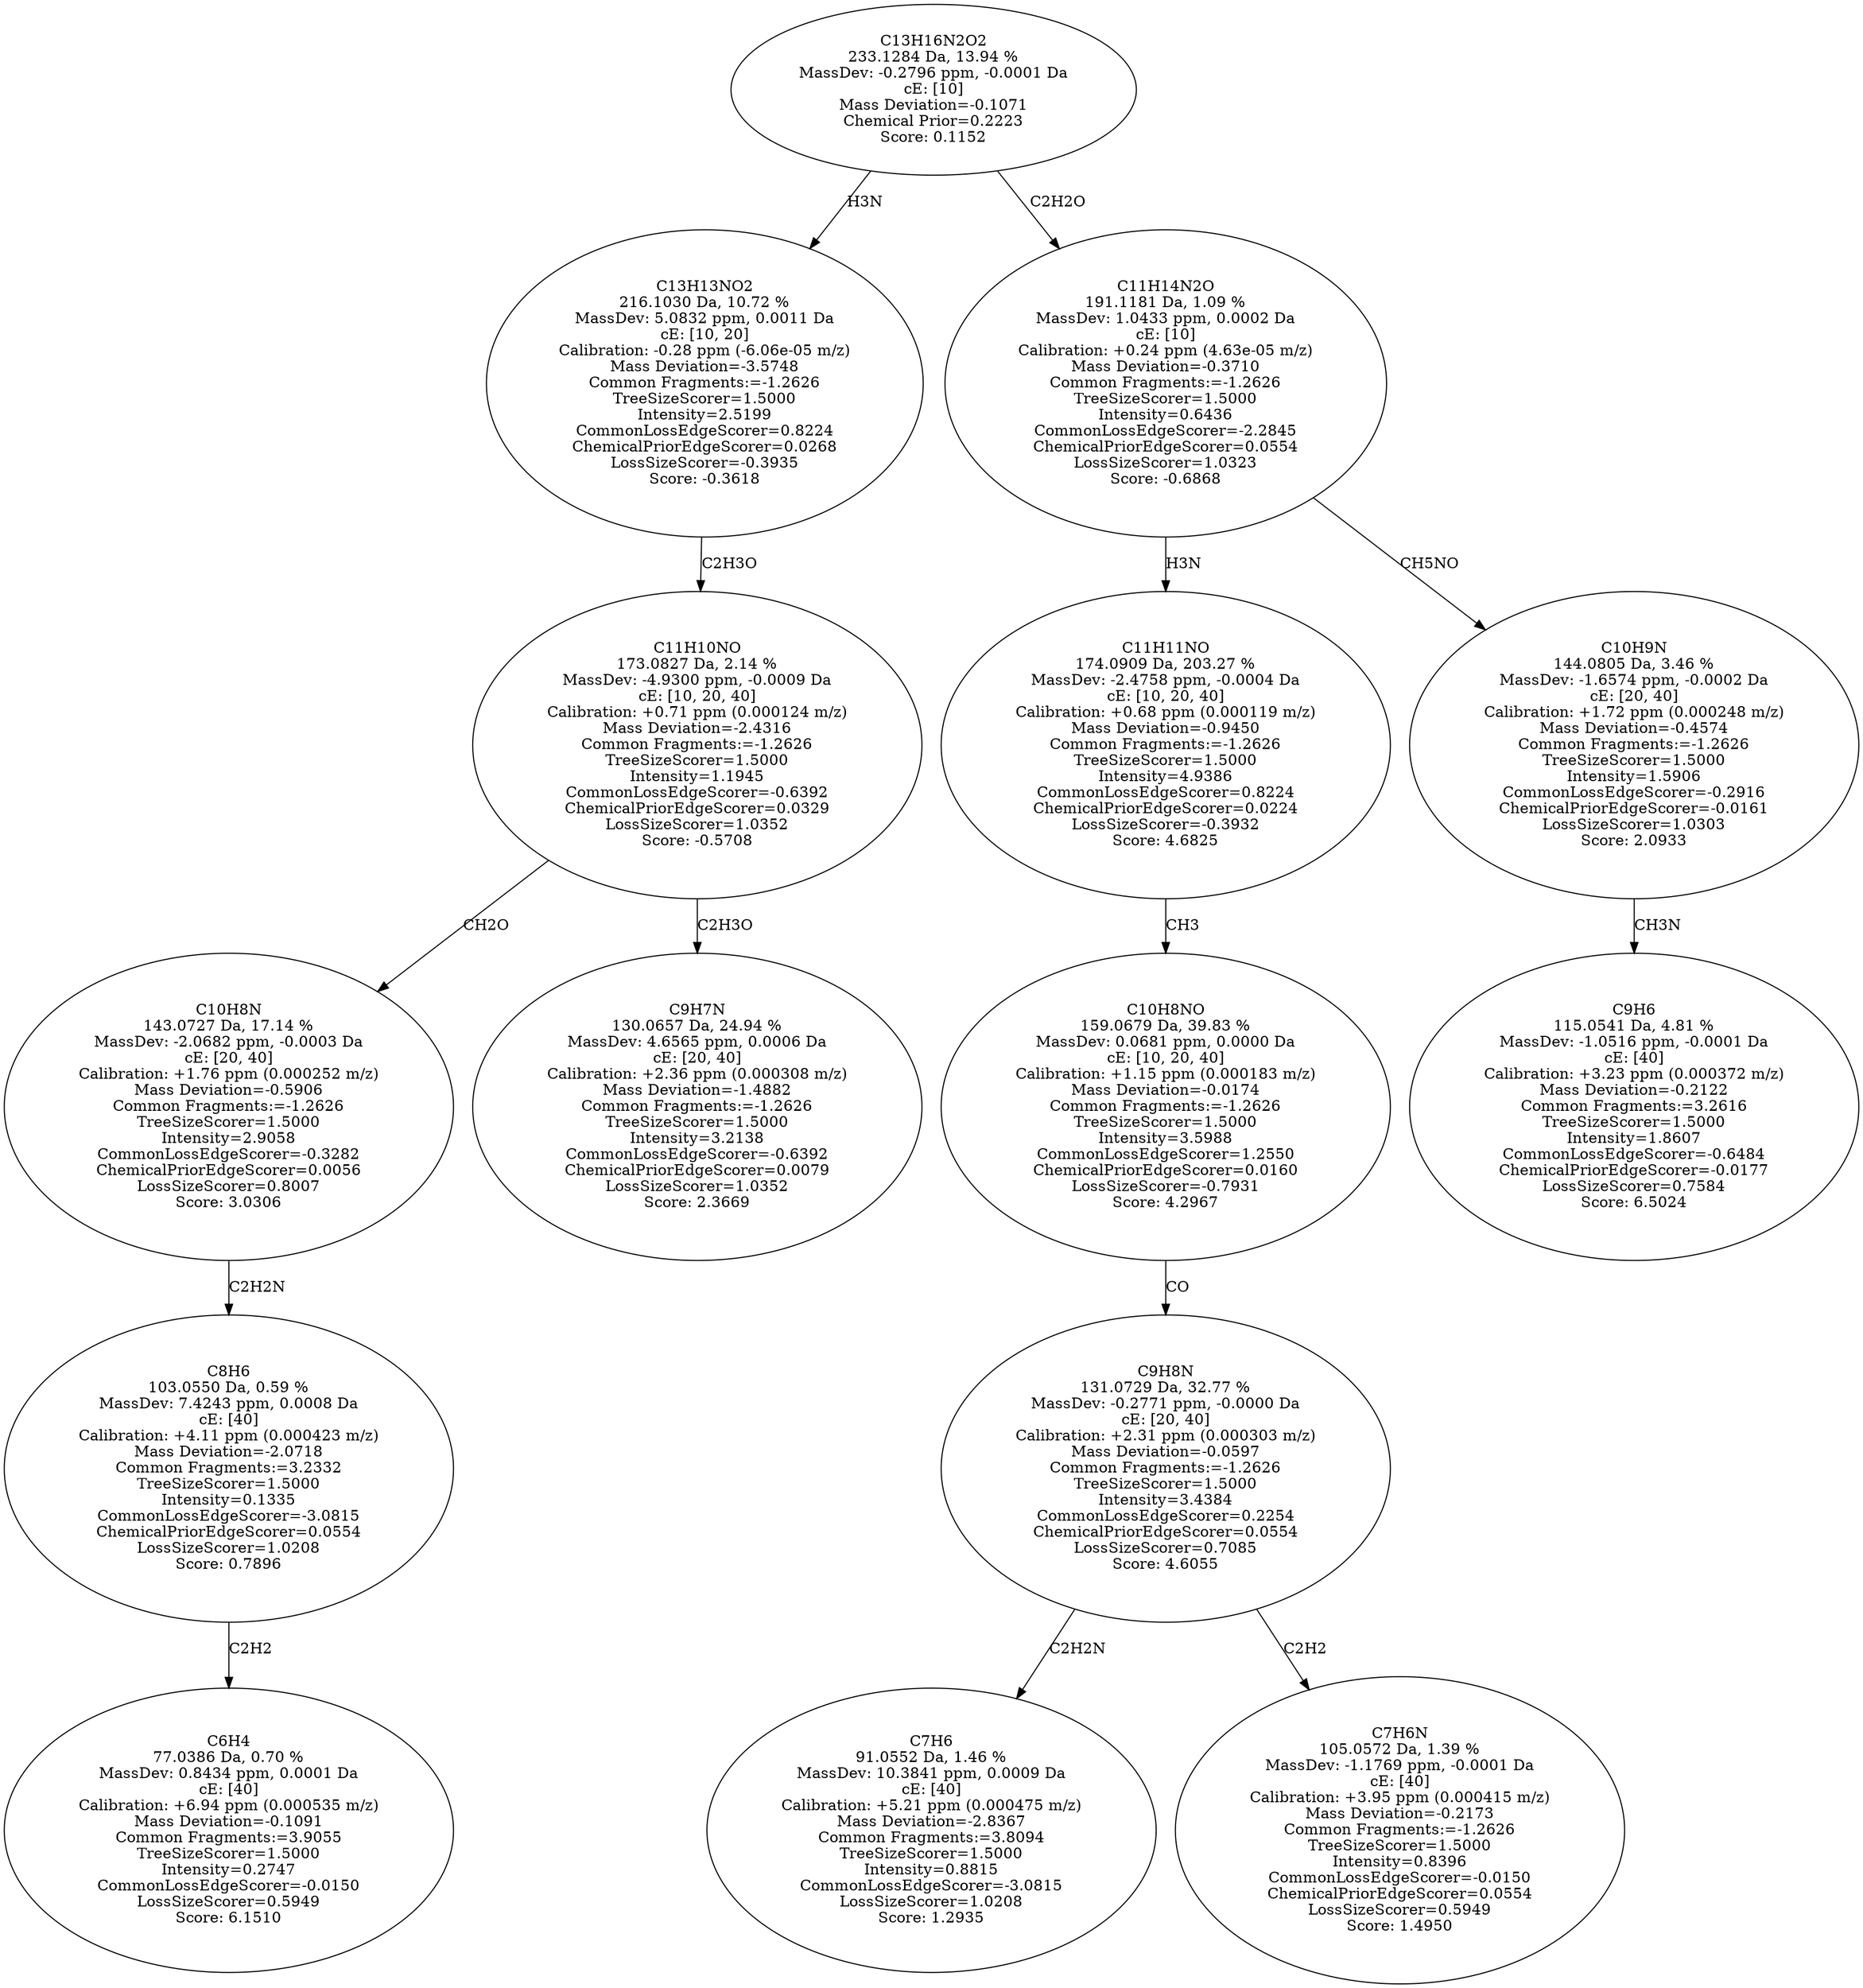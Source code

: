 strict digraph {
v1 [label="C6H4\n77.0386 Da, 0.70 %\nMassDev: 0.8434 ppm, 0.0001 Da\ncE: [40]\nCalibration: +6.94 ppm (0.000535 m/z)\nMass Deviation=-0.1091\nCommon Fragments:=3.9055\nTreeSizeScorer=1.5000\nIntensity=0.2747\nCommonLossEdgeScorer=-0.0150\nLossSizeScorer=0.5949\nScore: 6.1510"];
v2 [label="C8H6\n103.0550 Da, 0.59 %\nMassDev: 7.4243 ppm, 0.0008 Da\ncE: [40]\nCalibration: +4.11 ppm (0.000423 m/z)\nMass Deviation=-2.0718\nCommon Fragments:=3.2332\nTreeSizeScorer=1.5000\nIntensity=0.1335\nCommonLossEdgeScorer=-3.0815\nChemicalPriorEdgeScorer=0.0554\nLossSizeScorer=1.0208\nScore: 0.7896"];
v3 [label="C10H8N\n143.0727 Da, 17.14 %\nMassDev: -2.0682 ppm, -0.0003 Da\ncE: [20, 40]\nCalibration: +1.76 ppm (0.000252 m/z)\nMass Deviation=-0.5906\nCommon Fragments:=-1.2626\nTreeSizeScorer=1.5000\nIntensity=2.9058\nCommonLossEdgeScorer=-0.3282\nChemicalPriorEdgeScorer=0.0056\nLossSizeScorer=0.8007\nScore: 3.0306"];
v4 [label="C9H7N\n130.0657 Da, 24.94 %\nMassDev: 4.6565 ppm, 0.0006 Da\ncE: [20, 40]\nCalibration: +2.36 ppm (0.000308 m/z)\nMass Deviation=-1.4882\nCommon Fragments:=-1.2626\nTreeSizeScorer=1.5000\nIntensity=3.2138\nCommonLossEdgeScorer=-0.6392\nChemicalPriorEdgeScorer=0.0079\nLossSizeScorer=1.0352\nScore: 2.3669"];
v5 [label="C11H10NO\n173.0827 Da, 2.14 %\nMassDev: -4.9300 ppm, -0.0009 Da\ncE: [10, 20, 40]\nCalibration: +0.71 ppm (0.000124 m/z)\nMass Deviation=-2.4316\nCommon Fragments:=-1.2626\nTreeSizeScorer=1.5000\nIntensity=1.1945\nCommonLossEdgeScorer=-0.6392\nChemicalPriorEdgeScorer=0.0329\nLossSizeScorer=1.0352\nScore: -0.5708"];
v6 [label="C13H13NO2\n216.1030 Da, 10.72 %\nMassDev: 5.0832 ppm, 0.0011 Da\ncE: [10, 20]\nCalibration: -0.28 ppm (-6.06e-05 m/z)\nMass Deviation=-3.5748\nCommon Fragments:=-1.2626\nTreeSizeScorer=1.5000\nIntensity=2.5199\nCommonLossEdgeScorer=0.8224\nChemicalPriorEdgeScorer=0.0268\nLossSizeScorer=-0.3935\nScore: -0.3618"];
v7 [label="C7H6\n91.0552 Da, 1.46 %\nMassDev: 10.3841 ppm, 0.0009 Da\ncE: [40]\nCalibration: +5.21 ppm (0.000475 m/z)\nMass Deviation=-2.8367\nCommon Fragments:=3.8094\nTreeSizeScorer=1.5000\nIntensity=0.8815\nCommonLossEdgeScorer=-3.0815\nLossSizeScorer=1.0208\nScore: 1.2935"];
v8 [label="C7H6N\n105.0572 Da, 1.39 %\nMassDev: -1.1769 ppm, -0.0001 Da\ncE: [40]\nCalibration: +3.95 ppm (0.000415 m/z)\nMass Deviation=-0.2173\nCommon Fragments:=-1.2626\nTreeSizeScorer=1.5000\nIntensity=0.8396\nCommonLossEdgeScorer=-0.0150\nChemicalPriorEdgeScorer=0.0554\nLossSizeScorer=0.5949\nScore: 1.4950"];
v9 [label="C9H8N\n131.0729 Da, 32.77 %\nMassDev: -0.2771 ppm, -0.0000 Da\ncE: [20, 40]\nCalibration: +2.31 ppm (0.000303 m/z)\nMass Deviation=-0.0597\nCommon Fragments:=-1.2626\nTreeSizeScorer=1.5000\nIntensity=3.4384\nCommonLossEdgeScorer=0.2254\nChemicalPriorEdgeScorer=0.0554\nLossSizeScorer=0.7085\nScore: 4.6055"];
v10 [label="C10H8NO\n159.0679 Da, 39.83 %\nMassDev: 0.0681 ppm, 0.0000 Da\ncE: [10, 20, 40]\nCalibration: +1.15 ppm (0.000183 m/z)\nMass Deviation=-0.0174\nCommon Fragments:=-1.2626\nTreeSizeScorer=1.5000\nIntensity=3.5988\nCommonLossEdgeScorer=1.2550\nChemicalPriorEdgeScorer=0.0160\nLossSizeScorer=-0.7931\nScore: 4.2967"];
v11 [label="C11H11NO\n174.0909 Da, 203.27 %\nMassDev: -2.4758 ppm, -0.0004 Da\ncE: [10, 20, 40]\nCalibration: +0.68 ppm (0.000119 m/z)\nMass Deviation=-0.9450\nCommon Fragments:=-1.2626\nTreeSizeScorer=1.5000\nIntensity=4.9386\nCommonLossEdgeScorer=0.8224\nChemicalPriorEdgeScorer=0.0224\nLossSizeScorer=-0.3932\nScore: 4.6825"];
v12 [label="C9H6\n115.0541 Da, 4.81 %\nMassDev: -1.0516 ppm, -0.0001 Da\ncE: [40]\nCalibration: +3.23 ppm (0.000372 m/z)\nMass Deviation=-0.2122\nCommon Fragments:=3.2616\nTreeSizeScorer=1.5000\nIntensity=1.8607\nCommonLossEdgeScorer=-0.6484\nChemicalPriorEdgeScorer=-0.0177\nLossSizeScorer=0.7584\nScore: 6.5024"];
v13 [label="C10H9N\n144.0805 Da, 3.46 %\nMassDev: -1.6574 ppm, -0.0002 Da\ncE: [20, 40]\nCalibration: +1.72 ppm (0.000248 m/z)\nMass Deviation=-0.4574\nCommon Fragments:=-1.2626\nTreeSizeScorer=1.5000\nIntensity=1.5906\nCommonLossEdgeScorer=-0.2916\nChemicalPriorEdgeScorer=-0.0161\nLossSizeScorer=1.0303\nScore: 2.0933"];
v14 [label="C11H14N2O\n191.1181 Da, 1.09 %\nMassDev: 1.0433 ppm, 0.0002 Da\ncE: [10]\nCalibration: +0.24 ppm (4.63e-05 m/z)\nMass Deviation=-0.3710\nCommon Fragments:=-1.2626\nTreeSizeScorer=1.5000\nIntensity=0.6436\nCommonLossEdgeScorer=-2.2845\nChemicalPriorEdgeScorer=0.0554\nLossSizeScorer=1.0323\nScore: -0.6868"];
v15 [label="C13H16N2O2\n233.1284 Da, 13.94 %\nMassDev: -0.2796 ppm, -0.0001 Da\ncE: [10]\nMass Deviation=-0.1071\nChemical Prior=0.2223\nScore: 0.1152"];
v2 -> v1 [label="C2H2"];
v3 -> v2 [label="C2H2N"];
v5 -> v3 [label="CH2O"];
v5 -> v4 [label="C2H3O"];
v6 -> v5 [label="C2H3O"];
v15 -> v6 [label="H3N"];
v9 -> v7 [label="C2H2N"];
v9 -> v8 [label="C2H2"];
v10 -> v9 [label="CO"];
v11 -> v10 [label="CH3"];
v14 -> v11 [label="H3N"];
v13 -> v12 [label="CH3N"];
v14 -> v13 [label="CH5NO"];
v15 -> v14 [label="C2H2O"];
}